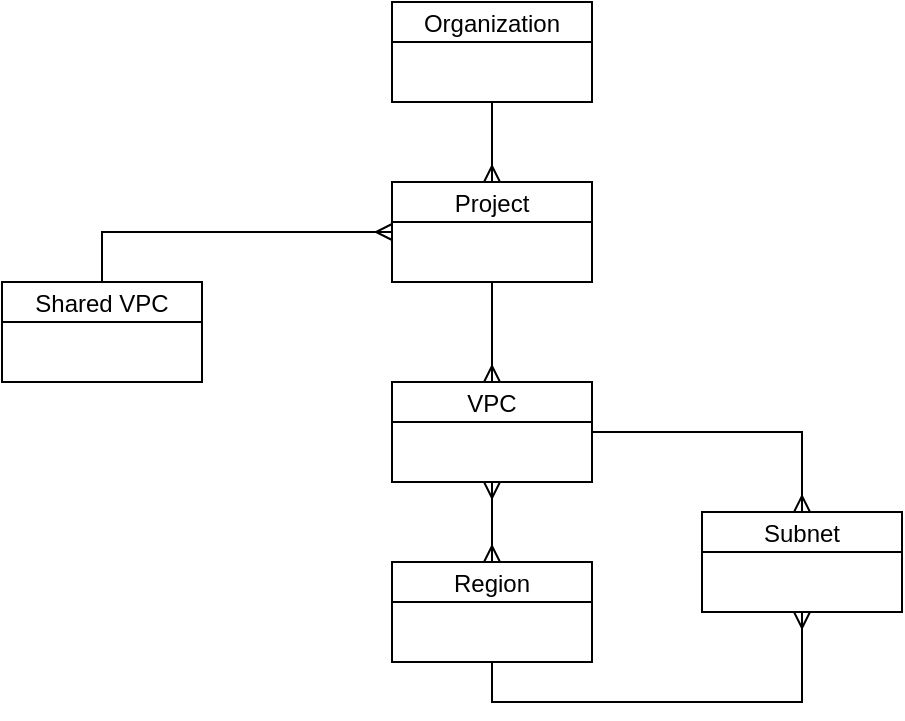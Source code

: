 <mxfile version="12.3.3" type="github" pages="1">
  <diagram id="0GIxRftq3a1_VGNd9XoN" name="Page-1">
    <mxGraphModel dx="1352" dy="781" grid="1" gridSize="10" guides="1" tooltips="1" connect="1" arrows="1" fold="1" page="1" pageScale="1" pageWidth="850" pageHeight="1100" math="0" shadow="0">
      <root>
        <mxCell id="0"/>
        <mxCell id="1" parent="0"/>
        <mxCell id="ar2VUTqAX1PLcfY-_BIA-31" style="edgeStyle=orthogonalEdgeStyle;rounded=0;orthogonalLoop=1;jettySize=auto;html=1;exitX=0.5;exitY=1;exitDx=0;exitDy=0;entryX=0.5;entryY=0;entryDx=0;entryDy=0;endArrow=ERmany;endFill=0;startArrow=ERmany;startFill=0;" edge="1" parent="1" source="ar2VUTqAX1PLcfY-_BIA-9" target="ar2VUTqAX1PLcfY-_BIA-23">
          <mxGeometry relative="1" as="geometry"/>
        </mxCell>
        <mxCell id="ar2VUTqAX1PLcfY-_BIA-33" style="edgeStyle=orthogonalEdgeStyle;rounded=0;orthogonalLoop=1;jettySize=auto;html=1;exitX=1;exitY=0.5;exitDx=0;exitDy=0;entryX=0.5;entryY=0;entryDx=0;entryDy=0;startArrow=none;startFill=0;endArrow=ERmany;endFill=0;" edge="1" parent="1" source="ar2VUTqAX1PLcfY-_BIA-9" target="ar2VUTqAX1PLcfY-_BIA-26">
          <mxGeometry relative="1" as="geometry"/>
        </mxCell>
        <mxCell id="ar2VUTqAX1PLcfY-_BIA-9" value="VPC" style="swimlane;fontStyle=0;childLayout=stackLayout;horizontal=1;startSize=20;fillColor=#ffffff;horizontalStack=0;resizeParent=1;resizeParentMax=0;resizeLast=0;collapsible=0;marginBottom=0;swimlaneFillColor=#ffffff;" vertex="1" parent="1">
          <mxGeometry x="375" y="270" width="100" height="50" as="geometry"/>
        </mxCell>
        <mxCell id="ar2VUTqAX1PLcfY-_BIA-32" style="edgeStyle=orthogonalEdgeStyle;rounded=0;orthogonalLoop=1;jettySize=auto;html=1;exitX=0.5;exitY=1;exitDx=0;exitDy=0;entryX=0.5;entryY=1;entryDx=0;entryDy=0;endArrow=ERmany;endFill=0;" edge="1" parent="1" source="ar2VUTqAX1PLcfY-_BIA-23" target="ar2VUTqAX1PLcfY-_BIA-26">
          <mxGeometry relative="1" as="geometry"/>
        </mxCell>
        <mxCell id="ar2VUTqAX1PLcfY-_BIA-23" value="Region" style="swimlane;fontStyle=0;childLayout=stackLayout;horizontal=1;startSize=20;fillColor=#ffffff;horizontalStack=0;resizeParent=1;resizeParentMax=0;resizeLast=0;collapsible=0;marginBottom=0;swimlaneFillColor=#ffffff;" vertex="1" parent="1">
          <mxGeometry x="375" y="360" width="100" height="50" as="geometry"/>
        </mxCell>
        <mxCell id="ar2VUTqAX1PLcfY-_BIA-28" style="edgeStyle=orthogonalEdgeStyle;rounded=0;orthogonalLoop=1;jettySize=auto;html=1;exitX=0.5;exitY=1;exitDx=0;exitDy=0;entryX=0.5;entryY=0;entryDx=0;entryDy=0;endArrow=ERmany;endFill=0;" edge="1" parent="1" source="ar2VUTqAX1PLcfY-_BIA-24" target="ar2VUTqAX1PLcfY-_BIA-9">
          <mxGeometry relative="1" as="geometry"/>
        </mxCell>
        <mxCell id="ar2VUTqAX1PLcfY-_BIA-24" value="Project" style="swimlane;fontStyle=0;childLayout=stackLayout;horizontal=1;startSize=20;fillColor=#ffffff;horizontalStack=0;resizeParent=1;resizeParentMax=0;resizeLast=0;collapsible=0;marginBottom=0;swimlaneFillColor=#ffffff;" vertex="1" parent="1">
          <mxGeometry x="375" y="170" width="100" height="50" as="geometry"/>
        </mxCell>
        <mxCell id="ar2VUTqAX1PLcfY-_BIA-27" style="edgeStyle=orthogonalEdgeStyle;rounded=0;orthogonalLoop=1;jettySize=auto;html=1;exitX=0.5;exitY=1;exitDx=0;exitDy=0;endArrow=ERmany;endFill=0;" edge="1" parent="1" source="ar2VUTqAX1PLcfY-_BIA-25" target="ar2VUTqAX1PLcfY-_BIA-24">
          <mxGeometry relative="1" as="geometry"/>
        </mxCell>
        <mxCell id="ar2VUTqAX1PLcfY-_BIA-25" value="Organization" style="swimlane;fontStyle=0;childLayout=stackLayout;horizontal=1;startSize=20;fillColor=#ffffff;horizontalStack=0;resizeParent=1;resizeParentMax=0;resizeLast=0;collapsible=0;marginBottom=0;swimlaneFillColor=#ffffff;" vertex="1" parent="1">
          <mxGeometry x="375" y="80" width="100" height="50" as="geometry"/>
        </mxCell>
        <mxCell id="ar2VUTqAX1PLcfY-_BIA-26" value="Subnet" style="swimlane;fontStyle=0;childLayout=stackLayout;horizontal=1;startSize=20;fillColor=#ffffff;horizontalStack=0;resizeParent=1;resizeParentMax=0;resizeLast=0;collapsible=0;marginBottom=0;swimlaneFillColor=#ffffff;" vertex="1" parent="1">
          <mxGeometry x="530" y="335" width="100" height="50" as="geometry"/>
        </mxCell>
        <mxCell id="ar2VUTqAX1PLcfY-_BIA-30" style="edgeStyle=orthogonalEdgeStyle;rounded=0;orthogonalLoop=1;jettySize=auto;html=1;exitX=0.5;exitY=0;exitDx=0;exitDy=0;entryX=0;entryY=0.5;entryDx=0;entryDy=0;endArrow=ERmany;endFill=0;" edge="1" parent="1" source="ar2VUTqAX1PLcfY-_BIA-29" target="ar2VUTqAX1PLcfY-_BIA-24">
          <mxGeometry relative="1" as="geometry"/>
        </mxCell>
        <mxCell id="ar2VUTqAX1PLcfY-_BIA-29" value="Shared VPC" style="swimlane;fontStyle=0;childLayout=stackLayout;horizontal=1;startSize=20;fillColor=#ffffff;horizontalStack=0;resizeParent=1;resizeParentMax=0;resizeLast=0;collapsible=0;marginBottom=0;swimlaneFillColor=#ffffff;" vertex="1" parent="1">
          <mxGeometry x="180" y="220" width="100" height="50" as="geometry"/>
        </mxCell>
      </root>
    </mxGraphModel>
  </diagram>
</mxfile>
